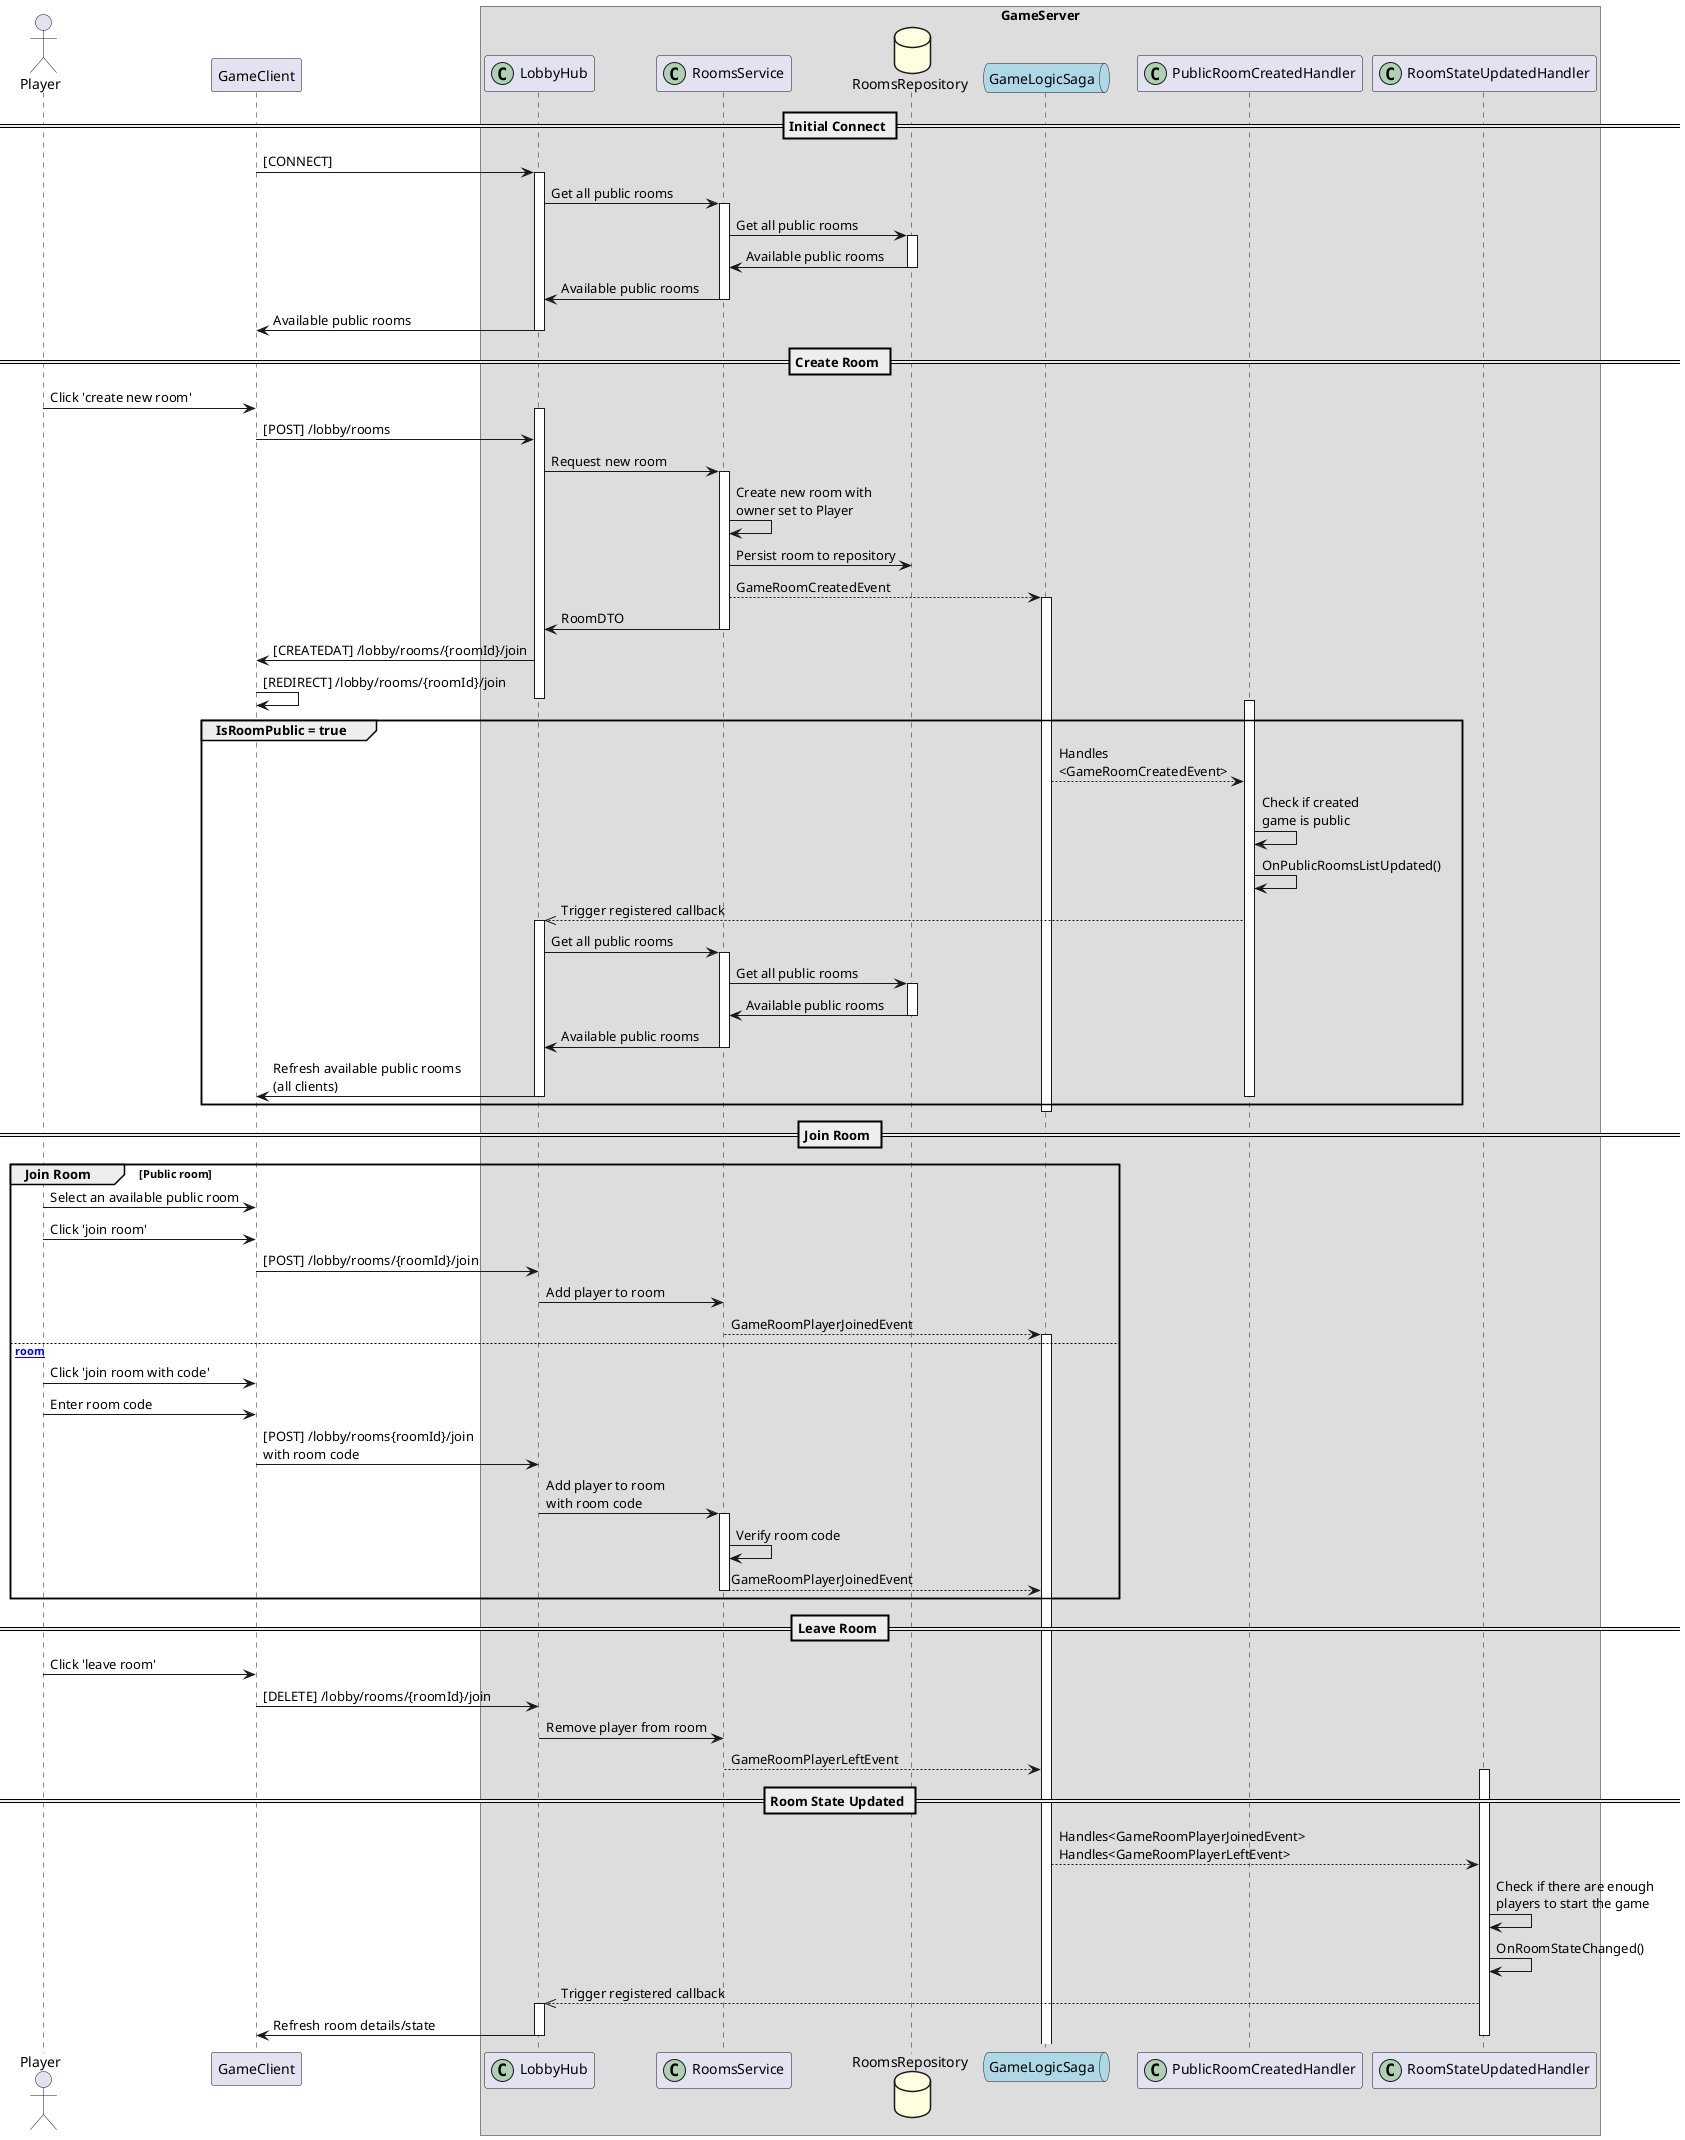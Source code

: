 @startuml "Domain Events"

actor Player
participant GameClient
box GameServer
    participant LobbyHub << (C,#ADD1B2) >>
    participant RoomsService << (C,#ADD1B2) >>
    database RoomsRepository #LightYellow
    queue GameLogicSaga #LightBlue
    participant PublicRoomCreatedHandler << (C,#ADD1B2) >>
    participant RoomStateUpdatedHandler << (C,#ADD1B2) >>
end box

== Initial Connect ==

GameClient -> LobbyHub++: [CONNECT]
LobbyHub -> RoomsService++: Get all public rooms
RoomsService -> RoomsRepository++: Get all public rooms
RoomsService <- RoomsRepository--: Available public rooms
LobbyHub <- RoomsService--: Available public rooms
GameClient <- LobbyHub--: Available public rooms

== Create Room ==

' Player triggers room creation
Player -> GameClient: Click 'create new room'

' LobbyHub handles request to create new room
activate LobbyHub
    GameClient -> LobbyHub: [POST] /lobby/rooms
    LobbyHub -> RoomsService: Request new room

    ' Room is created
    activate RoomsService
        RoomsService -> RoomsService: Create new room with \nowner set to Player
        RoomsService -> RoomsRepository: Persist room to repository
        RoomsService --> GameLogicSaga++: GameRoomCreatedEvent
        RoomsService -> LobbyHub: RoomDTO
    deactivate RoomsService

    ' Client is redirected to the new room
    GameClient <- LobbyHub: [CREATEDAT] /lobby/rooms/{roomId}/join
    GameClient -> GameClient: [REDIRECT] /lobby/rooms/{roomId}/join 
deactivate LobbyHub

' Handle GameRoomCreatedEvent
group IsRoomPublic = true
activate PublicRoomCreatedHandler
    GameLogicSaga --> PublicRoomCreatedHandler: Handles\n<GameRoomCreatedEvent>
    PublicRoomCreatedHandler -> PublicRoomCreatedHandler: Check if created \ngame is public
    PublicRoomCreatedHandler -> PublicRoomCreatedHandler: OnPublicRoomsListUpdated()
    
    PublicRoomCreatedHandler -->> LobbyHub++: Trigger registered callback
    LobbyHub -> RoomsService++: Get all public rooms
    RoomsService -> RoomsRepository++: Get all public rooms
    RoomsService <- RoomsRepository--: Available public rooms
    LobbyHub <- RoomsService--: Available public rooms
    GameClient <- LobbyHub--: Refresh available public rooms \n(all clients)
deactivate PublicRoomCreatedHandler
end
deactivate GameLogicSaga

== Join Room ==
group Join Room [Public room]
    Player -> GameClient: Select an available public room
    Player -> GameClient: Click 'join room'

    GameClient -> LobbyHub: [POST] /lobby/rooms/{roomId}/join
    LobbyHub -> RoomsService: Add player to room
    RoomsService --> GameLogicSaga++: GameRoomPlayerJoinedEvent
else [Private room]
    Player -> GameClient: Click 'join room with code'
    Player -> GameClient: Enter room code

    GameClient -> LobbyHub: [POST] /lobby/rooms{roomId}/join \nwith room code
    LobbyHub -> RoomsService++: Add player to room \nwith room code
    RoomsService -> RoomsService: Verify room code
    RoomsService --> GameLogicSaga: GameRoomPlayerJoinedEvent
    deactivate RoomsService
end

== Leave Room ==

Player -> GameClient: Click 'leave room'
GameClient -> LobbyHub: [DELETE] /lobby/rooms/{roomId}/join
LobbyHub -> RoomsService: Remove player from room
RoomsService --> GameLogicSaga: GameRoomPlayerLeftEvent

== Room State Updated ==

activate RoomStateUpdatedHandler
    GameLogicSaga --> RoomStateUpdatedHandler: Handles<GameRoomPlayerJoinedEvent> \nHandles<GameRoomPlayerLeftEvent>
    RoomStateUpdatedHandler -> RoomStateUpdatedHandler: Check if there are enough \nplayers to start the game
    RoomStateUpdatedHandler -> RoomStateUpdatedHandler: OnRoomStateChanged()
    RoomStateUpdatedHandler -->> LobbyHub++: Trigger registered callback
    GameClient <- LobbyHub--: Refresh room details/state
deactivate RoomStateUpdatedHandler

@enduml